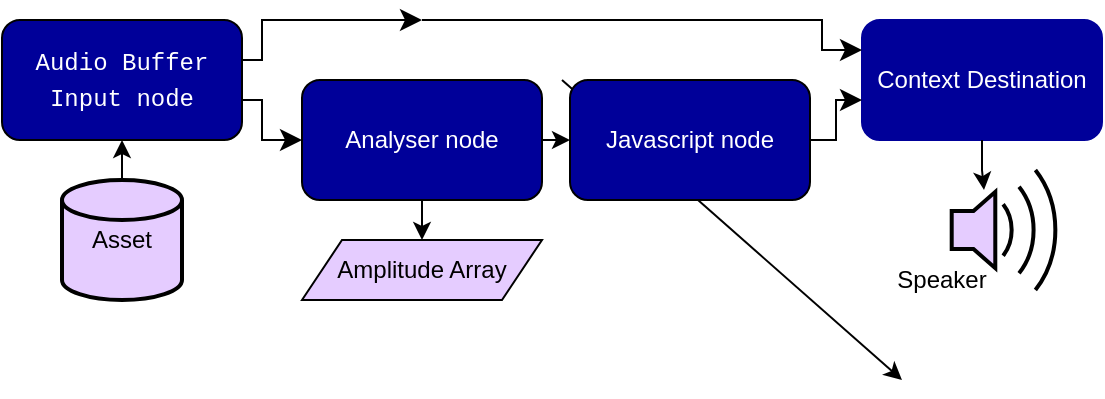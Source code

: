 <mxfile version="24.6.3" type="device">
  <diagram id="R2lEEEUBdFMjLlhIrx00" name="Page-1">
    <mxGraphModel dx="1291" dy="710" grid="1" gridSize="10" guides="1" tooltips="1" connect="1" arrows="1" fold="1" page="1" pageScale="1" pageWidth="827" pageHeight="1169" math="0" shadow="0" extFonts="Permanent Marker^https://fonts.googleapis.com/css?family=Permanent+Marker">
      <root>
        <mxCell id="0" />
        <mxCell id="1" parent="0" />
        <mxCell id="ILK-Kr9-qPaNdmk5thBq-1" value="&lt;div style=&quot;font-family: Menlo, Monaco, &amp;quot;Courier New&amp;quot;, monospace; line-height: 18px; white-space: pre;&quot;&gt;&lt;font style=&quot;background-color: rgb(0, 0, 153);&quot; color=&quot;#ffffff&quot;&gt;Audio Buffer&lt;/font&gt;&lt;/div&gt;&lt;div style=&quot;font-family: Menlo, Monaco, &amp;quot;Courier New&amp;quot;, monospace; line-height: 18px; white-space: pre;&quot;&gt;&lt;font style=&quot;background-color: rgb(0, 0, 153);&quot; color=&quot;#ffffff&quot;&gt;Input node&lt;/font&gt;&lt;/div&gt;" style="rounded=1;whiteSpace=wrap;html=1;fillColor=#000099;" parent="1" vertex="1">
          <mxGeometry y="20" width="120" height="60" as="geometry" />
        </mxCell>
        <mxCell id="ILK-Kr9-qPaNdmk5thBq-4" value="&lt;span style=&quot;background-color: rgb(0, 0, 153);&quot;&gt;&lt;font color=&quot;#ffffff&quot;&gt;Context Destination&lt;/font&gt;&lt;/span&gt;" style="rounded=1;whiteSpace=wrap;html=1;fillColor=#000099;strokeColor=#000099;" parent="1" vertex="1">
          <mxGeometry x="430" y="20" width="120" height="60" as="geometry" />
        </mxCell>
        <mxCell id="ILK-Kr9-qPaNdmk5thBq-6" value="" style="endArrow=classic;html=1;rounded=0;exitX=1;exitY=0.5;exitDx=0;exitDy=0;entryX=0;entryY=0.5;entryDx=0;entryDy=0;" parent="1" target="ILK-Kr9-qPaNdmk5thBq-3" edge="1">
          <mxGeometry width="50" height="50" relative="1" as="geometry">
            <mxPoint x="280" y="50" as="sourcePoint" />
            <mxPoint x="450" y="200" as="targetPoint" />
          </mxGeometry>
        </mxCell>
        <mxCell id="ILK-Kr9-qPaNdmk5thBq-8" value="&lt;span style=&quot;background-color: rgb(229, 204, 255);&quot;&gt;Asset&lt;/span&gt;" style="strokeWidth=2;html=1;shape=mxgraph.flowchart.database;whiteSpace=wrap;fillColor=#E5CCFF;" parent="1" vertex="1">
          <mxGeometry x="30" y="100" width="60" height="60" as="geometry" />
        </mxCell>
        <mxCell id="ILK-Kr9-qPaNdmk5thBq-9" value="" style="endArrow=classic;html=1;rounded=0;entryX=0.5;entryY=1;entryDx=0;entryDy=0;" parent="1" target="ILK-Kr9-qPaNdmk5thBq-1" edge="1">
          <mxGeometry width="50" height="50" relative="1" as="geometry">
            <mxPoint x="60" y="100" as="sourcePoint" />
            <mxPoint x="650" y="190" as="targetPoint" />
          </mxGeometry>
        </mxCell>
        <mxCell id="ILK-Kr9-qPaNdmk5thBq-11" value="" style="html=1;verticalLabelPosition=bottom;align=center;labelBackgroundColor=#ffffff;verticalAlign=top;strokeWidth=2;strokeColor=#000000;shadow=0;dashed=0;shape=mxgraph.ios7.icons.volume_2;pointerEvents=1;fillColor=#E5CCFF;" parent="1" vertex="1">
          <mxGeometry x="474.85" y="95" width="55.15" height="60" as="geometry" />
        </mxCell>
        <mxCell id="ILK-Kr9-qPaNdmk5thBq-14" value="" style="endArrow=classic;html=1;rounded=0;exitX=0.5;exitY=1;exitDx=0;exitDy=0;" parent="1" source="ILK-Kr9-qPaNdmk5thBq-4" edge="1">
          <mxGeometry width="50" height="50" relative="1" as="geometry">
            <mxPoint x="490" y="90" as="sourcePoint" />
            <mxPoint x="491" y="105" as="targetPoint" />
            <Array as="points">
              <mxPoint x="490" y="95" />
            </Array>
          </mxGeometry>
        </mxCell>
        <mxCell id="ILK-Kr9-qPaNdmk5thBq-15" value="Speaker" style="text;html=1;align=center;verticalAlign=middle;whiteSpace=wrap;rounded=0;" parent="1" vertex="1">
          <mxGeometry x="440" y="140" width="60" height="20" as="geometry" />
        </mxCell>
        <mxCell id="kG4LJPRyWRSzid_61EpR-2" value="&lt;span style=&quot;background-color: rgb(0, 0, 153);&quot;&gt;&lt;font color=&quot;#ffffff&quot;&gt;Analyser node&lt;/font&gt;&lt;/span&gt;" style="rounded=1;whiteSpace=wrap;html=1;fillColor=#000099;" vertex="1" parent="1">
          <mxGeometry x="150" y="50" width="120" height="60" as="geometry" />
        </mxCell>
        <mxCell id="kG4LJPRyWRSzid_61EpR-3" value="" style="edgeStyle=elbowEdgeStyle;elbow=horizontal;endArrow=classic;html=1;curved=0;rounded=0;endSize=8;startSize=8;" edge="1" parent="1">
          <mxGeometry width="50" height="50" relative="1" as="geometry">
            <mxPoint x="120" y="40" as="sourcePoint" />
            <mxPoint x="210" y="20" as="targetPoint" />
            <Array as="points">
              <mxPoint x="130" y="20" />
            </Array>
          </mxGeometry>
        </mxCell>
        <mxCell id="kG4LJPRyWRSzid_61EpR-4" value="" style="edgeStyle=elbowEdgeStyle;elbow=horizontal;endArrow=classic;html=1;curved=0;rounded=0;endSize=8;startSize=8;entryX=0;entryY=0.25;entryDx=0;entryDy=0;" edge="1" parent="1" target="ILK-Kr9-qPaNdmk5thBq-4">
          <mxGeometry width="50" height="50" relative="1" as="geometry">
            <mxPoint x="210" y="20" as="sourcePoint" />
            <mxPoint x="420" y="42" as="targetPoint" />
            <Array as="points">
              <mxPoint x="410" y="10" />
            </Array>
          </mxGeometry>
        </mxCell>
        <mxCell id="kG4LJPRyWRSzid_61EpR-5" value="" style="edgeStyle=elbowEdgeStyle;elbow=horizontal;endArrow=classic;html=1;curved=0;rounded=0;endSize=8;startSize=8;entryX=0;entryY=0.5;entryDx=0;entryDy=0;" edge="1" parent="1" target="kG4LJPRyWRSzid_61EpR-2">
          <mxGeometry width="50" height="50" relative="1" as="geometry">
            <mxPoint x="120" y="60" as="sourcePoint" />
            <mxPoint x="200" y="90" as="targetPoint" />
            <Array as="points">
              <mxPoint x="130" y="40" />
            </Array>
          </mxGeometry>
        </mxCell>
        <mxCell id="kG4LJPRyWRSzid_61EpR-6" value="&lt;span style=&quot;background-color: rgb(0, 0, 153);&quot;&gt;&lt;font color=&quot;#ffffff&quot;&gt;Javascript node&lt;/font&gt;&lt;/span&gt;" style="rounded=1;whiteSpace=wrap;html=1;fillColor=#000099;" vertex="1" parent="1">
          <mxGeometry x="284" y="50" width="120" height="60" as="geometry" />
        </mxCell>
        <mxCell id="kG4LJPRyWRSzid_61EpR-7" value="" style="edgeStyle=elbowEdgeStyle;elbow=horizontal;endArrow=classic;html=1;curved=0;rounded=0;endSize=8;startSize=8;exitX=1;exitY=0.5;exitDx=0;exitDy=0;" edge="1" parent="1">
          <mxGeometry width="50" height="50" relative="1" as="geometry">
            <mxPoint x="404" y="80" as="sourcePoint" />
            <mxPoint x="430" y="60" as="targetPoint" />
            <Array as="points" />
          </mxGeometry>
        </mxCell>
        <mxCell id="kG4LJPRyWRSzid_61EpR-8" value="" style="endArrow=classic;html=1;rounded=0;exitX=1;exitY=0.5;exitDx=0;exitDy=0;entryX=0;entryY=0.5;entryDx=0;entryDy=0;" edge="1" parent="1" source="kG4LJPRyWRSzid_61EpR-2" target="kG4LJPRyWRSzid_61EpR-6">
          <mxGeometry width="50" height="50" relative="1" as="geometry">
            <mxPoint x="570" y="370" as="sourcePoint" />
            <mxPoint x="610" y="330" as="targetPoint" />
          </mxGeometry>
        </mxCell>
        <mxCell id="kG4LJPRyWRSzid_61EpR-9" value="Amplitude Array" style="shape=parallelogram;perimeter=parallelogramPerimeter;whiteSpace=wrap;html=1;fixedSize=1;fillColor=#E5CCFF;" vertex="1" parent="1">
          <mxGeometry x="150" y="130" width="120" height="30" as="geometry" />
        </mxCell>
        <mxCell id="kG4LJPRyWRSzid_61EpR-10" value="" style="endArrow=classic;html=1;rounded=0;exitX=0.5;exitY=1;exitDx=0;exitDy=0;entryX=0.5;entryY=0;entryDx=0;entryDy=0;" edge="1" parent="1" source="kG4LJPRyWRSzid_61EpR-2" target="kG4LJPRyWRSzid_61EpR-9">
          <mxGeometry width="50" height="50" relative="1" as="geometry">
            <mxPoint x="590" y="320" as="sourcePoint" />
            <mxPoint x="640" y="270" as="targetPoint" />
          </mxGeometry>
        </mxCell>
      </root>
    </mxGraphModel>
  </diagram>
</mxfile>
